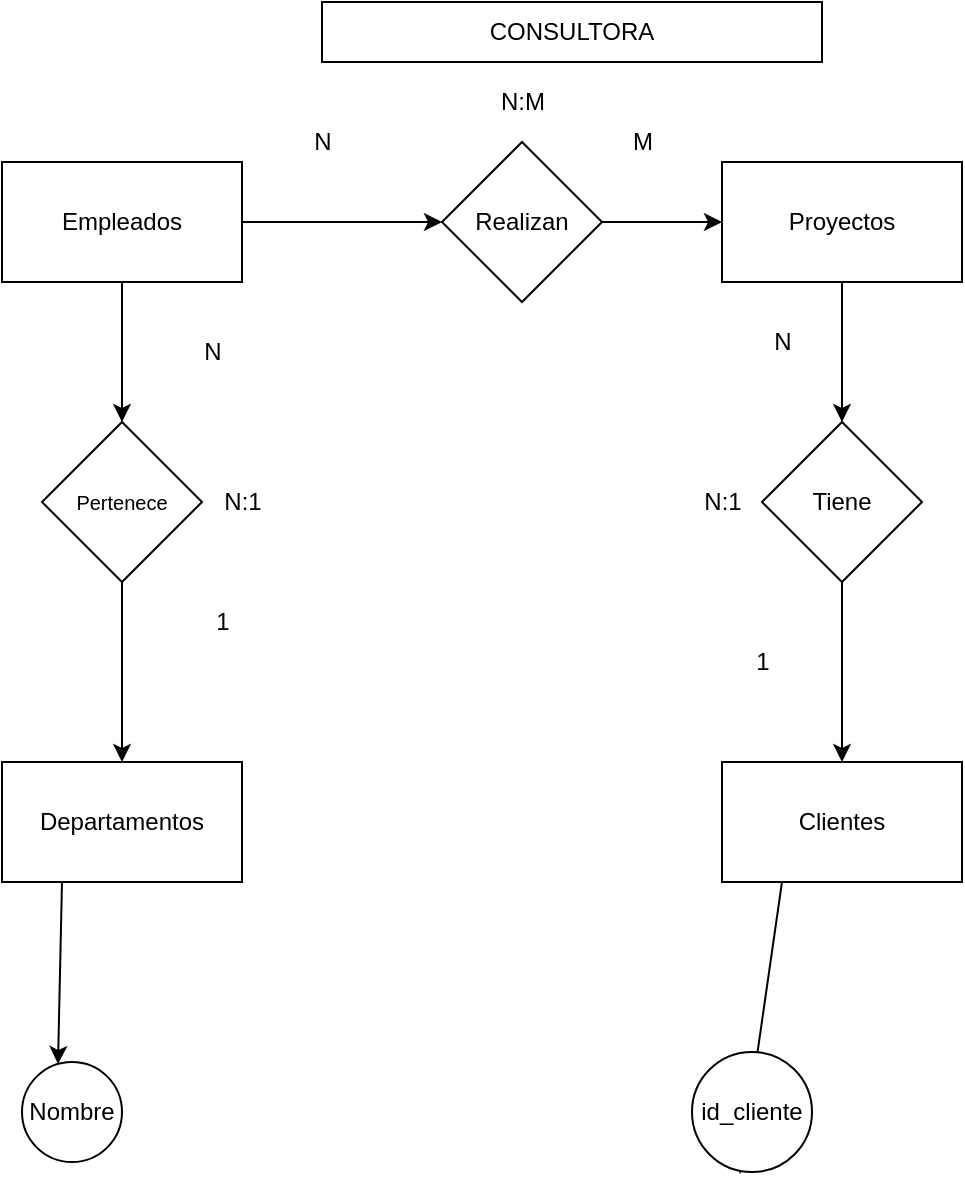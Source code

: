 <mxfile version="20.2.2" type="device"><diagram id="7n0p1Hk-41DJiiDC38xv" name="Página-1"><mxGraphModel dx="1307" dy="720" grid="1" gridSize="10" guides="1" tooltips="1" connect="1" arrows="1" fold="1" page="1" pageScale="1" pageWidth="827" pageHeight="1169" math="0" shadow="0"><root><mxCell id="0"/><mxCell id="1" parent="0"/><mxCell id="bKil32al_GseTyaxR_xd-30" value="" style="edgeStyle=none;rounded=0;orthogonalLoop=1;jettySize=auto;html=1;fontSize=12;" parent="1" source="bKil32al_GseTyaxR_xd-28" target="bKil32al_GseTyaxR_xd-29" edge="1"><mxGeometry relative="1" as="geometry"/></mxCell><mxCell id="bKil32al_GseTyaxR_xd-34" value="" style="edgeStyle=none;rounded=0;orthogonalLoop=1;jettySize=auto;html=1;fontSize=12;" parent="1" source="bKil32al_GseTyaxR_xd-28" target="bKil32al_GseTyaxR_xd-33" edge="1"><mxGeometry relative="1" as="geometry"/></mxCell><mxCell id="bKil32al_GseTyaxR_xd-28" value="&lt;span style=&quot;font-size: 12px;&quot;&gt;Empleados&lt;/span&gt;" style="rounded=0;whiteSpace=wrap;html=1;fontSize=8;" parent="1" vertex="1"><mxGeometry x="-80" y="80" width="120" height="60" as="geometry"/></mxCell><mxCell id="bKil32al_GseTyaxR_xd-32" value="" style="edgeStyle=none;rounded=0;orthogonalLoop=1;jettySize=auto;html=1;fontSize=10;" parent="1" source="bKil32al_GseTyaxR_xd-29" target="bKil32al_GseTyaxR_xd-31" edge="1"><mxGeometry relative="1" as="geometry"/></mxCell><mxCell id="bKil32al_GseTyaxR_xd-29" value="&lt;font style=&quot;font-size: 10px;&quot;&gt;Pertenece&lt;/font&gt;" style="rhombus;whiteSpace=wrap;html=1;fontSize=8;rounded=0;" parent="1" vertex="1"><mxGeometry x="-60" y="210" width="80" height="80" as="geometry"/></mxCell><mxCell id="CkhG07M2WRgbnLVdlMmM-4" style="edgeStyle=none;rounded=0;orthogonalLoop=1;jettySize=auto;html=1;exitX=0.25;exitY=1;exitDx=0;exitDy=0;entryX=0.36;entryY=0.02;entryDx=0;entryDy=0;entryPerimeter=0;" edge="1" parent="1" source="bKil32al_GseTyaxR_xd-31" target="CkhG07M2WRgbnLVdlMmM-1"><mxGeometry relative="1" as="geometry"/></mxCell><mxCell id="bKil32al_GseTyaxR_xd-31" value="&lt;font style=&quot;font-size: 12px;&quot;&gt;Departamentos&lt;/font&gt;" style="whiteSpace=wrap;html=1;fontSize=8;rounded=0;" parent="1" vertex="1"><mxGeometry x="-80" y="380" width="120" height="60" as="geometry"/></mxCell><mxCell id="bKil32al_GseTyaxR_xd-36" value="" style="edgeStyle=none;rounded=0;orthogonalLoop=1;jettySize=auto;html=1;fontSize=12;" parent="1" source="bKil32al_GseTyaxR_xd-33" target="bKil32al_GseTyaxR_xd-35" edge="1"><mxGeometry relative="1" as="geometry"/></mxCell><mxCell id="bKil32al_GseTyaxR_xd-33" value="&lt;font style=&quot;font-size: 12px;&quot;&gt;Realizan&lt;/font&gt;" style="rhombus;whiteSpace=wrap;html=1;fontSize=8;rounded=0;" parent="1" vertex="1"><mxGeometry x="140" y="70" width="80" height="80" as="geometry"/></mxCell><mxCell id="bKil32al_GseTyaxR_xd-38" value="" style="edgeStyle=none;rounded=0;orthogonalLoop=1;jettySize=auto;html=1;fontSize=12;" parent="1" source="bKil32al_GseTyaxR_xd-35" target="bKil32al_GseTyaxR_xd-37" edge="1"><mxGeometry relative="1" as="geometry"/></mxCell><mxCell id="bKil32al_GseTyaxR_xd-35" value="&lt;font style=&quot;font-size: 12px;&quot;&gt;Proyectos&lt;/font&gt;" style="whiteSpace=wrap;html=1;fontSize=8;rounded=0;" parent="1" vertex="1"><mxGeometry x="280" y="80" width="120" height="60" as="geometry"/></mxCell><mxCell id="bKil32al_GseTyaxR_xd-40" value="" style="edgeStyle=none;rounded=0;orthogonalLoop=1;jettySize=auto;html=1;fontSize=12;" parent="1" source="bKil32al_GseTyaxR_xd-37" target="bKil32al_GseTyaxR_xd-39" edge="1"><mxGeometry relative="1" as="geometry"/></mxCell><mxCell id="bKil32al_GseTyaxR_xd-37" value="&lt;font style=&quot;font-size: 12px;&quot;&gt;Tiene&lt;/font&gt;" style="rhombus;whiteSpace=wrap;html=1;fontSize=8;rounded=0;" parent="1" vertex="1"><mxGeometry x="300" y="210" width="80" height="80" as="geometry"/></mxCell><mxCell id="CkhG07M2WRgbnLVdlMmM-5" style="edgeStyle=none;rounded=0;orthogonalLoop=1;jettySize=auto;html=1;exitX=0.25;exitY=1;exitDx=0;exitDy=0;entryX=0.4;entryY=1.017;entryDx=0;entryDy=0;entryPerimeter=0;" edge="1" parent="1" source="bKil32al_GseTyaxR_xd-39" target="CkhG07M2WRgbnLVdlMmM-2"><mxGeometry relative="1" as="geometry"/></mxCell><mxCell id="bKil32al_GseTyaxR_xd-39" value="&lt;font style=&quot;font-size: 12px;&quot;&gt;Clientes&lt;/font&gt;" style="whiteSpace=wrap;html=1;fontSize=8;rounded=0;" parent="1" vertex="1"><mxGeometry x="280" y="380" width="120" height="60" as="geometry"/></mxCell><mxCell id="bKil32al_GseTyaxR_xd-47" value="N" style="text;html=1;align=center;verticalAlign=middle;resizable=0;points=[];autosize=1;strokeColor=none;fillColor=none;fontSize=12;" parent="1" vertex="1"><mxGeometry x="10" y="160" width="30" height="30" as="geometry"/></mxCell><mxCell id="bKil32al_GseTyaxR_xd-48" value="1" style="text;html=1;align=center;verticalAlign=middle;resizable=0;points=[];autosize=1;strokeColor=none;fillColor=none;fontSize=12;" parent="1" vertex="1"><mxGeometry x="15" y="295" width="30" height="30" as="geometry"/></mxCell><mxCell id="bKil32al_GseTyaxR_xd-49" value="N:1" style="text;html=1;align=center;verticalAlign=middle;resizable=0;points=[];autosize=1;strokeColor=none;fillColor=none;fontSize=12;" parent="1" vertex="1"><mxGeometry x="20" y="235" width="40" height="30" as="geometry"/></mxCell><mxCell id="bKil32al_GseTyaxR_xd-50" value="CONSULTORA" style="whiteSpace=wrap;html=1;fontSize=12;" parent="1" vertex="1"><mxGeometry x="80" width="250" height="30" as="geometry"/></mxCell><mxCell id="bKil32al_GseTyaxR_xd-53" value="N" style="text;html=1;align=center;verticalAlign=middle;resizable=0;points=[];autosize=1;strokeColor=none;fillColor=none;" parent="1" vertex="1"><mxGeometry x="65" y="55" width="30" height="30" as="geometry"/></mxCell><mxCell id="bKil32al_GseTyaxR_xd-54" value="M" style="text;html=1;align=center;verticalAlign=middle;resizable=0;points=[];autosize=1;strokeColor=none;fillColor=none;" parent="1" vertex="1"><mxGeometry x="225" y="55" width="30" height="30" as="geometry"/></mxCell><mxCell id="bKil32al_GseTyaxR_xd-55" value="N:M" style="text;html=1;align=center;verticalAlign=middle;resizable=0;points=[];autosize=1;strokeColor=none;fillColor=none;" parent="1" vertex="1"><mxGeometry x="155" y="35" width="50" height="30" as="geometry"/></mxCell><mxCell id="bKil32al_GseTyaxR_xd-59" value="N" style="text;html=1;align=center;verticalAlign=middle;resizable=0;points=[];autosize=1;strokeColor=none;fillColor=none;" parent="1" vertex="1"><mxGeometry x="295" y="155" width="30" height="30" as="geometry"/></mxCell><mxCell id="bKil32al_GseTyaxR_xd-60" value="1" style="text;html=1;align=center;verticalAlign=middle;resizable=0;points=[];autosize=1;strokeColor=none;fillColor=none;" parent="1" vertex="1"><mxGeometry x="285" y="315" width="30" height="30" as="geometry"/></mxCell><mxCell id="bKil32al_GseTyaxR_xd-61" value="N:1" style="text;html=1;align=center;verticalAlign=middle;resizable=0;points=[];autosize=1;strokeColor=none;fillColor=none;" parent="1" vertex="1"><mxGeometry x="260" y="235" width="40" height="30" as="geometry"/></mxCell><mxCell id="CkhG07M2WRgbnLVdlMmM-1" value="Nombre" style="ellipse;whiteSpace=wrap;html=1;aspect=fixed;" vertex="1" parent="1"><mxGeometry x="-70" y="530" width="50" height="50" as="geometry"/></mxCell><mxCell id="CkhG07M2WRgbnLVdlMmM-2" value="id_cliente" style="ellipse;whiteSpace=wrap;html=1;aspect=fixed;" vertex="1" parent="1"><mxGeometry x="265" y="525" width="60" height="60" as="geometry"/></mxCell></root></mxGraphModel></diagram></mxfile>